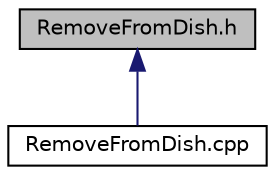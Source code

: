 digraph "RemoveFromDish.h"
{
 // LATEX_PDF_SIZE
  edge [fontname="Helvetica",fontsize="10",labelfontname="Helvetica",labelfontsize="10"];
  node [fontname="Helvetica",fontsize="10",shape=record];
  Node1 [label="RemoveFromDish.h",height=0.2,width=0.4,color="black", fillcolor="grey75", style="filled", fontcolor="black",tooltip="Contains the declaration of the RemoveFromDish class."];
  Node1 -> Node2 [dir="back",color="midnightblue",fontsize="10",style="solid",fontname="Helvetica"];
  Node2 [label="RemoveFromDish.cpp",height=0.2,width=0.4,color="black", fillcolor="white", style="filled",URL="$RemoveFromDish_8cpp.html",tooltip="Contains the declaration of the RemoveFromDish class functions."];
}
